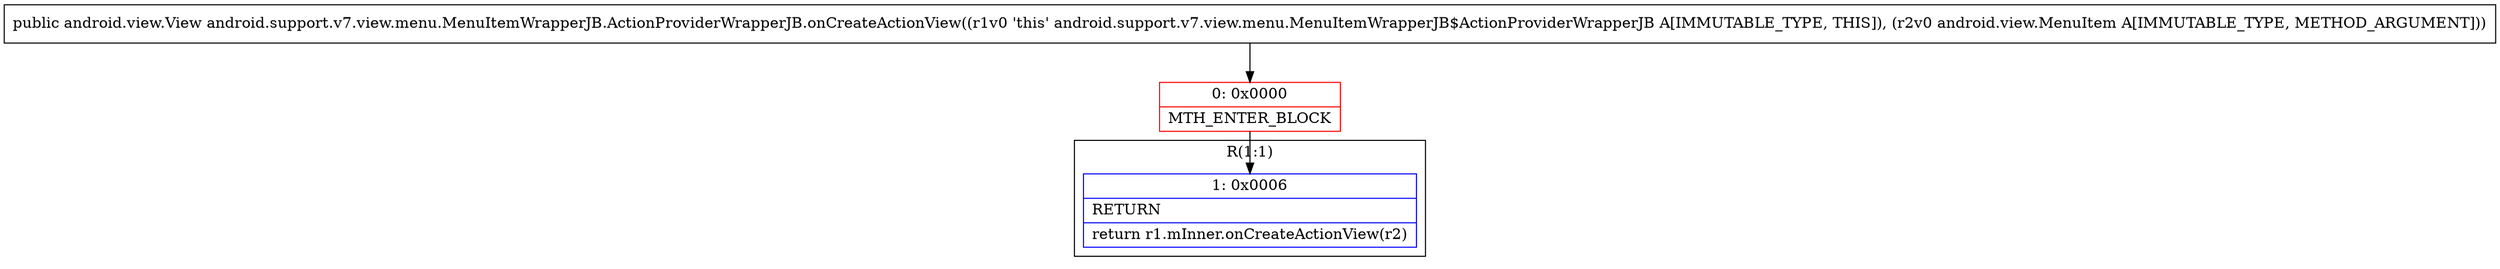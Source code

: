 digraph "CFG forandroid.support.v7.view.menu.MenuItemWrapperJB.ActionProviderWrapperJB.onCreateActionView(Landroid\/view\/MenuItem;)Landroid\/view\/View;" {
subgraph cluster_Region_1581191135 {
label = "R(1:1)";
node [shape=record,color=blue];
Node_1 [shape=record,label="{1\:\ 0x0006|RETURN\l|return r1.mInner.onCreateActionView(r2)\l}"];
}
Node_0 [shape=record,color=red,label="{0\:\ 0x0000|MTH_ENTER_BLOCK\l}"];
MethodNode[shape=record,label="{public android.view.View android.support.v7.view.menu.MenuItemWrapperJB.ActionProviderWrapperJB.onCreateActionView((r1v0 'this' android.support.v7.view.menu.MenuItemWrapperJB$ActionProviderWrapperJB A[IMMUTABLE_TYPE, THIS]), (r2v0 android.view.MenuItem A[IMMUTABLE_TYPE, METHOD_ARGUMENT])) }"];
MethodNode -> Node_0;
Node_0 -> Node_1;
}

